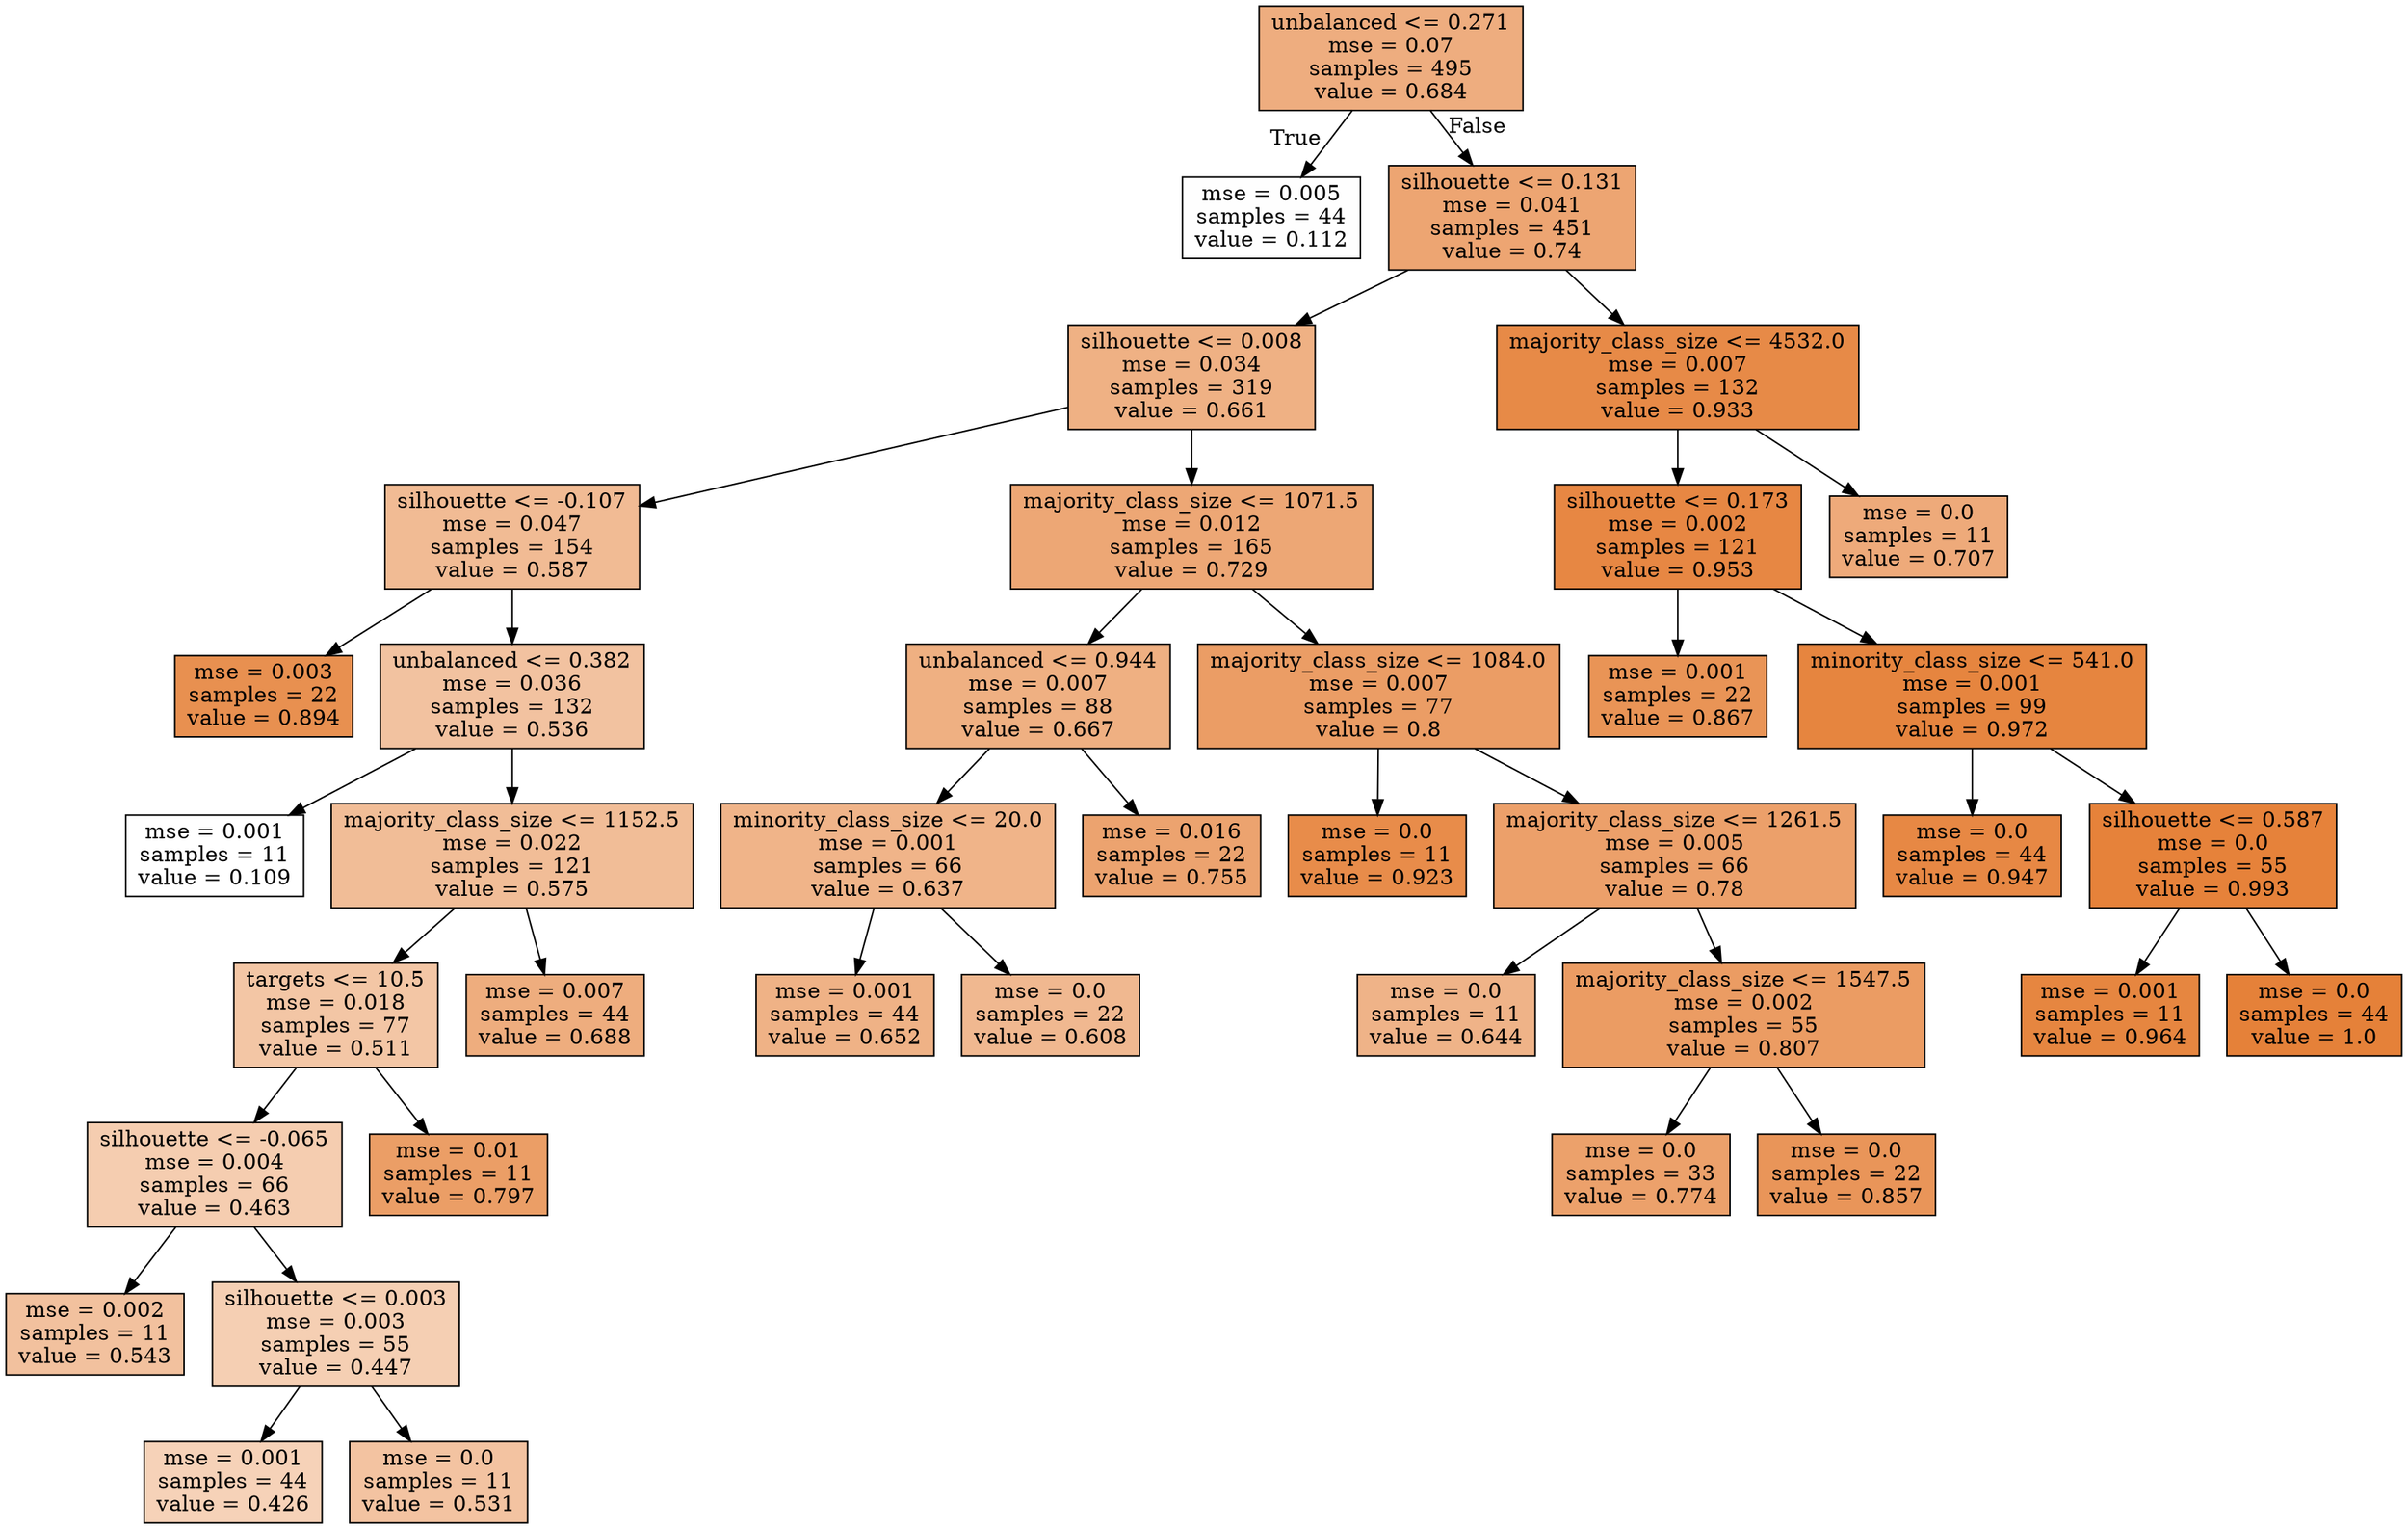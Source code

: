 digraph Tree {
node [shape=box, style="filled", color="black"] ;
0 [label="unbalanced <= 0.271\nmse = 0.07\nsamples = 495\nvalue = 0.684", fillcolor="#e58139a5"] ;
1 [label="mse = 0.005\nsamples = 44\nvalue = 0.112", fillcolor="#e5813901"] ;
0 -> 1 [labeldistance=2.5, labelangle=45, headlabel="True"] ;
2 [label="silhouette <= 0.131\nmse = 0.041\nsamples = 451\nvalue = 0.74", fillcolor="#e58139b5"] ;
0 -> 2 [labeldistance=2.5, labelangle=-45, headlabel="False"] ;
3 [label="silhouette <= 0.008\nmse = 0.034\nsamples = 319\nvalue = 0.661", fillcolor="#e581399e"] ;
2 -> 3 ;
4 [label="silhouette <= -0.107\nmse = 0.047\nsamples = 154\nvalue = 0.587", fillcolor="#e5813989"] ;
3 -> 4 ;
5 [label="mse = 0.003\nsamples = 22\nvalue = 0.894", fillcolor="#e58139e1"] ;
4 -> 5 ;
6 [label="unbalanced <= 0.382\nmse = 0.036\nsamples = 132\nvalue = 0.536", fillcolor="#e581397a"] ;
4 -> 6 ;
7 [label="mse = 0.001\nsamples = 11\nvalue = 0.109", fillcolor="#e5813900"] ;
6 -> 7 ;
8 [label="majority_class_size <= 1152.5\nmse = 0.022\nsamples = 121\nvalue = 0.575", fillcolor="#e5813985"] ;
6 -> 8 ;
9 [label="targets <= 10.5\nmse = 0.018\nsamples = 77\nvalue = 0.511", fillcolor="#e5813973"] ;
8 -> 9 ;
10 [label="silhouette <= -0.065\nmse = 0.004\nsamples = 66\nvalue = 0.463", fillcolor="#e5813965"] ;
9 -> 10 ;
11 [label="mse = 0.002\nsamples = 11\nvalue = 0.543", fillcolor="#e581397c"] ;
10 -> 11 ;
12 [label="silhouette <= 0.003\nmse = 0.003\nsamples = 55\nvalue = 0.447", fillcolor="#e5813961"] ;
10 -> 12 ;
13 [label="mse = 0.001\nsamples = 44\nvalue = 0.426", fillcolor="#e581395b"] ;
12 -> 13 ;
14 [label="mse = 0.0\nsamples = 11\nvalue = 0.531", fillcolor="#e5813979"] ;
12 -> 14 ;
15 [label="mse = 0.01\nsamples = 11\nvalue = 0.797", fillcolor="#e58139c5"] ;
9 -> 15 ;
16 [label="mse = 0.007\nsamples = 44\nvalue = 0.688", fillcolor="#e58139a6"] ;
8 -> 16 ;
17 [label="majority_class_size <= 1071.5\nmse = 0.012\nsamples = 165\nvalue = 0.729", fillcolor="#e58139b1"] ;
3 -> 17 ;
18 [label="unbalanced <= 0.944\nmse = 0.007\nsamples = 88\nvalue = 0.667", fillcolor="#e58139a0"] ;
17 -> 18 ;
19 [label="minority_class_size <= 20.0\nmse = 0.001\nsamples = 66\nvalue = 0.637", fillcolor="#e5813997"] ;
18 -> 19 ;
20 [label="mse = 0.001\nsamples = 44\nvalue = 0.652", fillcolor="#e581399b"] ;
19 -> 20 ;
21 [label="mse = 0.0\nsamples = 22\nvalue = 0.608", fillcolor="#e581398f"] ;
19 -> 21 ;
22 [label="mse = 0.016\nsamples = 22\nvalue = 0.755", fillcolor="#e58139b9"] ;
18 -> 22 ;
23 [label="majority_class_size <= 1084.0\nmse = 0.007\nsamples = 77\nvalue = 0.8", fillcolor="#e58139c6"] ;
17 -> 23 ;
24 [label="mse = 0.0\nsamples = 11\nvalue = 0.923", fillcolor="#e58139e9"] ;
23 -> 24 ;
25 [label="majority_class_size <= 1261.5\nmse = 0.005\nsamples = 66\nvalue = 0.78", fillcolor="#e58139c0"] ;
23 -> 25 ;
26 [label="mse = 0.0\nsamples = 11\nvalue = 0.644", fillcolor="#e5813999"] ;
25 -> 26 ;
27 [label="majority_class_size <= 1547.5\nmse = 0.002\nsamples = 55\nvalue = 0.807", fillcolor="#e58139c8"] ;
25 -> 27 ;
28 [label="mse = 0.0\nsamples = 33\nvalue = 0.774", fillcolor="#e58139be"] ;
27 -> 28 ;
29 [label="mse = 0.0\nsamples = 22\nvalue = 0.857", fillcolor="#e58139d6"] ;
27 -> 29 ;
30 [label="majority_class_size <= 4532.0\nmse = 0.007\nsamples = 132\nvalue = 0.933", fillcolor="#e58139ec"] ;
2 -> 30 ;
31 [label="silhouette <= 0.173\nmse = 0.002\nsamples = 121\nvalue = 0.953", fillcolor="#e58139f2"] ;
30 -> 31 ;
32 [label="mse = 0.001\nsamples = 22\nvalue = 0.867", fillcolor="#e58139d9"] ;
31 -> 32 ;
33 [label="minority_class_size <= 541.0\nmse = 0.001\nsamples = 99\nvalue = 0.972", fillcolor="#e58139f7"] ;
31 -> 33 ;
34 [label="mse = 0.0\nsamples = 44\nvalue = 0.947", fillcolor="#e58139f0"] ;
33 -> 34 ;
35 [label="silhouette <= 0.587\nmse = 0.0\nsamples = 55\nvalue = 0.993", fillcolor="#e58139fd"] ;
33 -> 35 ;
36 [label="mse = 0.001\nsamples = 11\nvalue = 0.964", fillcolor="#e58139f5"] ;
35 -> 36 ;
37 [label="mse = 0.0\nsamples = 44\nvalue = 1.0", fillcolor="#e58139ff"] ;
35 -> 37 ;
38 [label="mse = 0.0\nsamples = 11\nvalue = 0.707", fillcolor="#e58139ab"] ;
30 -> 38 ;
}